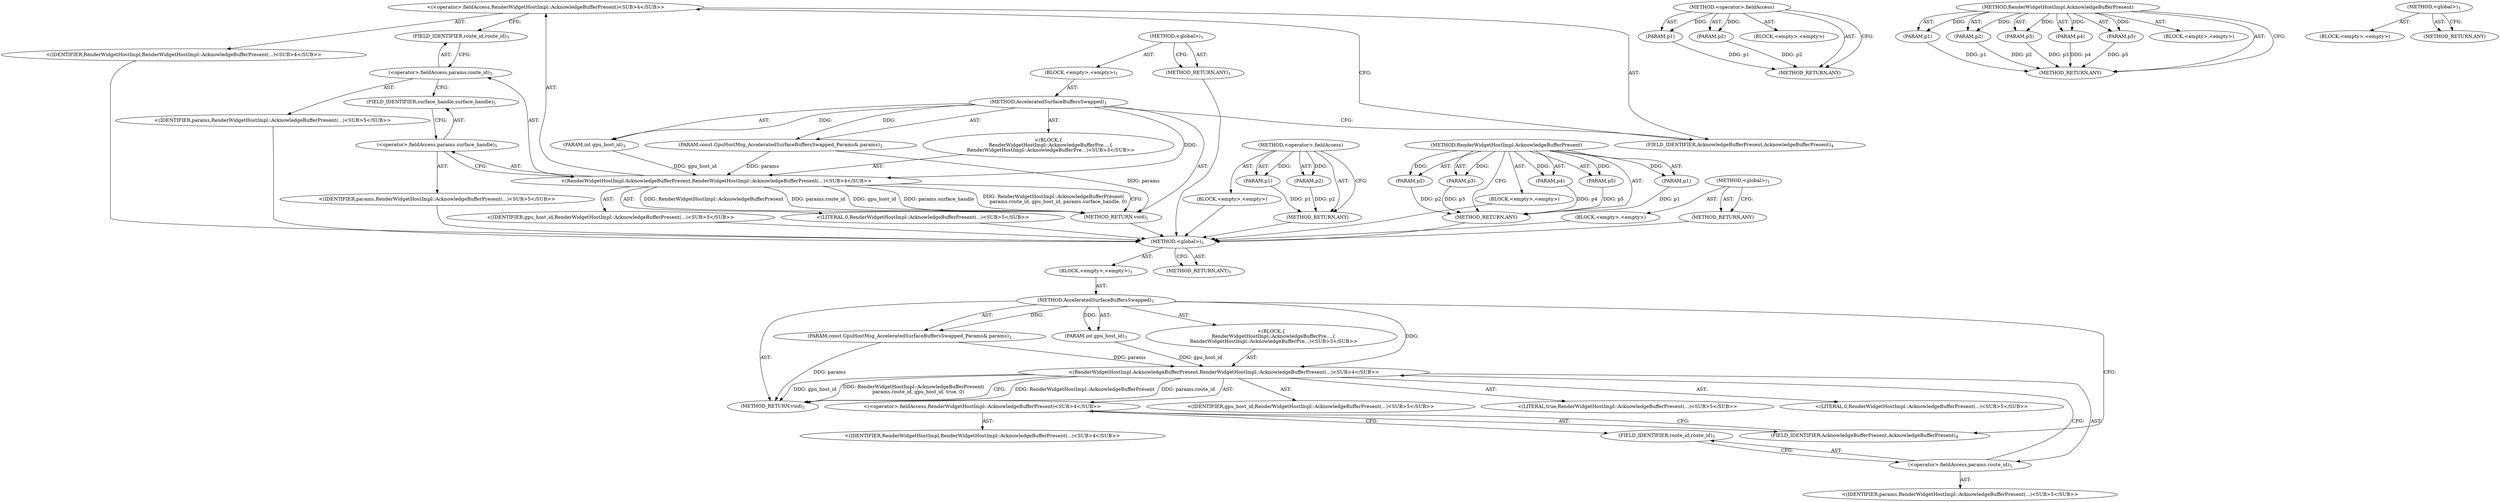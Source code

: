 digraph "&lt;global&gt;" {
vulnerable_6 [label=<(METHOD,&lt;global&gt;)<SUB>1</SUB>>];
vulnerable_7 [label=<(BLOCK,&lt;empty&gt;,&lt;empty&gt;)<SUB>1</SUB>>];
vulnerable_8 [label=<(METHOD,AcceleratedSurfaceBuffersSwapped)<SUB>1</SUB>>];
vulnerable_9 [label=<(PARAM,const GpuHostMsg_AcceleratedSurfaceBuffersSwapped_Params&amp; params)<SUB>2</SUB>>];
vulnerable_10 [label=<(PARAM,int gpu_host_id)<SUB>3</SUB>>];
vulnerable_11 [label="<(BLOCK,{
   RenderWidgetHostImpl::AcknowledgeBufferPre...,{
   RenderWidgetHostImpl::AcknowledgeBufferPre...)<SUB>3</SUB>>"];
vulnerable_12 [label="<(RenderWidgetHostImpl.AcknowledgeBufferPresent,RenderWidgetHostImpl::AcknowledgeBufferPresent(...)<SUB>4</SUB>>"];
vulnerable_13 [label="<(&lt;operator&gt;.fieldAccess,RenderWidgetHostImpl::AcknowledgeBufferPresent)<SUB>4</SUB>>"];
vulnerable_14 [label="<(IDENTIFIER,RenderWidgetHostImpl,RenderWidgetHostImpl::AcknowledgeBufferPresent(...)<SUB>4</SUB>>"];
vulnerable_15 [label=<(FIELD_IDENTIFIER,AcknowledgeBufferPresent,AcknowledgeBufferPresent)<SUB>4</SUB>>];
vulnerable_16 [label=<(&lt;operator&gt;.fieldAccess,params.route_id)<SUB>5</SUB>>];
vulnerable_17 [label="<(IDENTIFIER,params,RenderWidgetHostImpl::AcknowledgeBufferPresent(...)<SUB>5</SUB>>"];
vulnerable_18 [label=<(FIELD_IDENTIFIER,route_id,route_id)<SUB>5</SUB>>];
vulnerable_19 [label="<(IDENTIFIER,gpu_host_id,RenderWidgetHostImpl::AcknowledgeBufferPresent(...)<SUB>5</SUB>>"];
vulnerable_20 [label="<(LITERAL,true,RenderWidgetHostImpl::AcknowledgeBufferPresent(...)<SUB>5</SUB>>"];
vulnerable_21 [label="<(LITERAL,0,RenderWidgetHostImpl::AcknowledgeBufferPresent(...)<SUB>5</SUB>>"];
vulnerable_22 [label=<(METHOD_RETURN,void)<SUB>1</SUB>>];
vulnerable_24 [label=<(METHOD_RETURN,ANY)<SUB>1</SUB>>];
vulnerable_51 [label=<(METHOD,&lt;operator&gt;.fieldAccess)>];
vulnerable_52 [label=<(PARAM,p1)>];
vulnerable_53 [label=<(PARAM,p2)>];
vulnerable_54 [label=<(BLOCK,&lt;empty&gt;,&lt;empty&gt;)>];
vulnerable_55 [label=<(METHOD_RETURN,ANY)>];
vulnerable_43 [label=<(METHOD,RenderWidgetHostImpl.AcknowledgeBufferPresent)>];
vulnerable_44 [label=<(PARAM,p1)>];
vulnerable_45 [label=<(PARAM,p2)>];
vulnerable_46 [label=<(PARAM,p3)>];
vulnerable_47 [label=<(PARAM,p4)>];
vulnerable_48 [label=<(PARAM,p5)>];
vulnerable_49 [label=<(BLOCK,&lt;empty&gt;,&lt;empty&gt;)>];
vulnerable_50 [label=<(METHOD_RETURN,ANY)>];
vulnerable_37 [label=<(METHOD,&lt;global&gt;)<SUB>1</SUB>>];
vulnerable_38 [label=<(BLOCK,&lt;empty&gt;,&lt;empty&gt;)>];
vulnerable_39 [label=<(METHOD_RETURN,ANY)>];
fixed_6 [label=<(METHOD,&lt;global&gt;)<SUB>1</SUB>>];
fixed_7 [label=<(BLOCK,&lt;empty&gt;,&lt;empty&gt;)<SUB>1</SUB>>];
fixed_8 [label=<(METHOD,AcceleratedSurfaceBuffersSwapped)<SUB>1</SUB>>];
fixed_9 [label=<(PARAM,const GpuHostMsg_AcceleratedSurfaceBuffersSwapped_Params&amp; params)<SUB>2</SUB>>];
fixed_10 [label=<(PARAM,int gpu_host_id)<SUB>3</SUB>>];
fixed_11 [label="<(BLOCK,{
   RenderWidgetHostImpl::AcknowledgeBufferPre...,{
   RenderWidgetHostImpl::AcknowledgeBufferPre...)<SUB>3</SUB>>"];
fixed_12 [label="<(RenderWidgetHostImpl.AcknowledgeBufferPresent,RenderWidgetHostImpl::AcknowledgeBufferPresent(...)<SUB>4</SUB>>"];
fixed_13 [label="<(&lt;operator&gt;.fieldAccess,RenderWidgetHostImpl::AcknowledgeBufferPresent)<SUB>4</SUB>>"];
fixed_14 [label="<(IDENTIFIER,RenderWidgetHostImpl,RenderWidgetHostImpl::AcknowledgeBufferPresent(...)<SUB>4</SUB>>"];
fixed_15 [label=<(FIELD_IDENTIFIER,AcknowledgeBufferPresent,AcknowledgeBufferPresent)<SUB>4</SUB>>];
fixed_16 [label=<(&lt;operator&gt;.fieldAccess,params.route_id)<SUB>5</SUB>>];
fixed_17 [label="<(IDENTIFIER,params,RenderWidgetHostImpl::AcknowledgeBufferPresent(...)<SUB>5</SUB>>"];
fixed_18 [label=<(FIELD_IDENTIFIER,route_id,route_id)<SUB>5</SUB>>];
fixed_19 [label="<(IDENTIFIER,gpu_host_id,RenderWidgetHostImpl::AcknowledgeBufferPresent(...)<SUB>5</SUB>>"];
fixed_20 [label=<(&lt;operator&gt;.fieldAccess,params.surface_handle)<SUB>5</SUB>>];
fixed_21 [label="<(IDENTIFIER,params,RenderWidgetHostImpl::AcknowledgeBufferPresent(...)<SUB>5</SUB>>"];
fixed_22 [label=<(FIELD_IDENTIFIER,surface_handle,surface_handle)<SUB>5</SUB>>];
fixed_23 [label="<(LITERAL,0,RenderWidgetHostImpl::AcknowledgeBufferPresent(...)<SUB>5</SUB>>"];
fixed_24 [label=<(METHOD_RETURN,void)<SUB>1</SUB>>];
fixed_26 [label=<(METHOD_RETURN,ANY)<SUB>1</SUB>>];
fixed_51 [label=<(METHOD,&lt;operator&gt;.fieldAccess)>];
fixed_52 [label=<(PARAM,p1)>];
fixed_53 [label=<(PARAM,p2)>];
fixed_54 [label=<(BLOCK,&lt;empty&gt;,&lt;empty&gt;)>];
fixed_55 [label=<(METHOD_RETURN,ANY)>];
fixed_43 [label=<(METHOD,RenderWidgetHostImpl.AcknowledgeBufferPresent)>];
fixed_44 [label=<(PARAM,p1)>];
fixed_45 [label=<(PARAM,p2)>];
fixed_46 [label=<(PARAM,p3)>];
fixed_47 [label=<(PARAM,p4)>];
fixed_48 [label=<(PARAM,p5)>];
fixed_49 [label=<(BLOCK,&lt;empty&gt;,&lt;empty&gt;)>];
fixed_50 [label=<(METHOD_RETURN,ANY)>];
fixed_37 [label=<(METHOD,&lt;global&gt;)<SUB>1</SUB>>];
fixed_38 [label=<(BLOCK,&lt;empty&gt;,&lt;empty&gt;)>];
fixed_39 [label=<(METHOD_RETURN,ANY)>];
vulnerable_6 -> vulnerable_7  [key=0, label="AST: "];
vulnerable_6 -> vulnerable_24  [key=0, label="AST: "];
vulnerable_6 -> vulnerable_24  [key=1, label="CFG: "];
vulnerable_7 -> vulnerable_8  [key=0, label="AST: "];
vulnerable_8 -> vulnerable_9  [key=0, label="AST: "];
vulnerable_8 -> vulnerable_9  [key=1, label="DDG: "];
vulnerable_8 -> vulnerable_10  [key=0, label="AST: "];
vulnerable_8 -> vulnerable_10  [key=1, label="DDG: "];
vulnerable_8 -> vulnerable_11  [key=0, label="AST: "];
vulnerable_8 -> vulnerable_22  [key=0, label="AST: "];
vulnerable_8 -> vulnerable_15  [key=0, label="CFG: "];
vulnerable_8 -> vulnerable_12  [key=0, label="DDG: "];
vulnerable_9 -> vulnerable_22  [key=0, label="DDG: params"];
vulnerable_9 -> vulnerable_12  [key=0, label="DDG: params"];
vulnerable_10 -> vulnerable_12  [key=0, label="DDG: gpu_host_id"];
vulnerable_11 -> vulnerable_12  [key=0, label="AST: "];
vulnerable_12 -> vulnerable_13  [key=0, label="AST: "];
vulnerable_12 -> vulnerable_16  [key=0, label="AST: "];
vulnerable_12 -> vulnerable_19  [key=0, label="AST: "];
vulnerable_12 -> vulnerable_20  [key=0, label="AST: "];
vulnerable_12 -> vulnerable_21  [key=0, label="AST: "];
vulnerable_12 -> vulnerable_22  [key=0, label="CFG: "];
vulnerable_12 -> vulnerable_22  [key=1, label="DDG: RenderWidgetHostImpl::AcknowledgeBufferPresent"];
vulnerable_12 -> vulnerable_22  [key=2, label="DDG: params.route_id"];
vulnerable_12 -> vulnerable_22  [key=3, label="DDG: gpu_host_id"];
vulnerable_12 -> vulnerable_22  [key=4, label="DDG: RenderWidgetHostImpl::AcknowledgeBufferPresent(
      params.route_id, gpu_host_id, true, 0)"];
vulnerable_13 -> vulnerable_14  [key=0, label="AST: "];
vulnerable_13 -> vulnerable_15  [key=0, label="AST: "];
vulnerable_13 -> vulnerable_18  [key=0, label="CFG: "];
vulnerable_15 -> vulnerable_13  [key=0, label="CFG: "];
vulnerable_16 -> vulnerable_17  [key=0, label="AST: "];
vulnerable_16 -> vulnerable_18  [key=0, label="AST: "];
vulnerable_16 -> vulnerable_12  [key=0, label="CFG: "];
vulnerable_18 -> vulnerable_16  [key=0, label="CFG: "];
vulnerable_51 -> vulnerable_52  [key=0, label="AST: "];
vulnerable_51 -> vulnerable_52  [key=1, label="DDG: "];
vulnerable_51 -> vulnerable_54  [key=0, label="AST: "];
vulnerable_51 -> vulnerable_53  [key=0, label="AST: "];
vulnerable_51 -> vulnerable_53  [key=1, label="DDG: "];
vulnerable_51 -> vulnerable_55  [key=0, label="AST: "];
vulnerable_51 -> vulnerable_55  [key=1, label="CFG: "];
vulnerable_52 -> vulnerable_55  [key=0, label="DDG: p1"];
vulnerable_53 -> vulnerable_55  [key=0, label="DDG: p2"];
vulnerable_43 -> vulnerable_44  [key=0, label="AST: "];
vulnerable_43 -> vulnerable_44  [key=1, label="DDG: "];
vulnerable_43 -> vulnerable_49  [key=0, label="AST: "];
vulnerable_43 -> vulnerable_45  [key=0, label="AST: "];
vulnerable_43 -> vulnerable_45  [key=1, label="DDG: "];
vulnerable_43 -> vulnerable_50  [key=0, label="AST: "];
vulnerable_43 -> vulnerable_50  [key=1, label="CFG: "];
vulnerable_43 -> vulnerable_46  [key=0, label="AST: "];
vulnerable_43 -> vulnerable_46  [key=1, label="DDG: "];
vulnerable_43 -> vulnerable_47  [key=0, label="AST: "];
vulnerable_43 -> vulnerable_47  [key=1, label="DDG: "];
vulnerable_43 -> vulnerable_48  [key=0, label="AST: "];
vulnerable_43 -> vulnerable_48  [key=1, label="DDG: "];
vulnerable_44 -> vulnerable_50  [key=0, label="DDG: p1"];
vulnerable_45 -> vulnerable_50  [key=0, label="DDG: p2"];
vulnerable_46 -> vulnerable_50  [key=0, label="DDG: p3"];
vulnerable_47 -> vulnerable_50  [key=0, label="DDG: p4"];
vulnerable_48 -> vulnerable_50  [key=0, label="DDG: p5"];
vulnerable_37 -> vulnerable_38  [key=0, label="AST: "];
vulnerable_37 -> vulnerable_39  [key=0, label="AST: "];
vulnerable_37 -> vulnerable_39  [key=1, label="CFG: "];
fixed_6 -> fixed_7  [key=0, label="AST: "];
fixed_6 -> fixed_26  [key=0, label="AST: "];
fixed_6 -> fixed_26  [key=1, label="CFG: "];
fixed_7 -> fixed_8  [key=0, label="AST: "];
fixed_8 -> fixed_9  [key=0, label="AST: "];
fixed_8 -> fixed_9  [key=1, label="DDG: "];
fixed_8 -> fixed_10  [key=0, label="AST: "];
fixed_8 -> fixed_10  [key=1, label="DDG: "];
fixed_8 -> fixed_11  [key=0, label="AST: "];
fixed_8 -> fixed_24  [key=0, label="AST: "];
fixed_8 -> fixed_15  [key=0, label="CFG: "];
fixed_8 -> fixed_12  [key=0, label="DDG: "];
fixed_9 -> fixed_24  [key=0, label="DDG: params"];
fixed_9 -> fixed_12  [key=0, label="DDG: params"];
fixed_10 -> fixed_12  [key=0, label="DDG: gpu_host_id"];
fixed_11 -> fixed_12  [key=0, label="AST: "];
fixed_12 -> fixed_13  [key=0, label="AST: "];
fixed_12 -> fixed_16  [key=0, label="AST: "];
fixed_12 -> fixed_19  [key=0, label="AST: "];
fixed_12 -> fixed_20  [key=0, label="AST: "];
fixed_12 -> fixed_23  [key=0, label="AST: "];
fixed_12 -> fixed_24  [key=0, label="CFG: "];
fixed_12 -> fixed_24  [key=1, label="DDG: RenderWidgetHostImpl::AcknowledgeBufferPresent"];
fixed_12 -> fixed_24  [key=2, label="DDG: params.route_id"];
fixed_12 -> fixed_24  [key=3, label="DDG: gpu_host_id"];
fixed_12 -> fixed_24  [key=4, label="DDG: params.surface_handle"];
fixed_12 -> fixed_24  [key=5, label="DDG: RenderWidgetHostImpl::AcknowledgeBufferPresent(
      params.route_id, gpu_host_id, params.surface_handle, 0)"];
fixed_13 -> fixed_14  [key=0, label="AST: "];
fixed_13 -> fixed_15  [key=0, label="AST: "];
fixed_13 -> fixed_18  [key=0, label="CFG: "];
fixed_14 -> vulnerable_6  [key=0];
fixed_15 -> fixed_13  [key=0, label="CFG: "];
fixed_16 -> fixed_17  [key=0, label="AST: "];
fixed_16 -> fixed_18  [key=0, label="AST: "];
fixed_16 -> fixed_22  [key=0, label="CFG: "];
fixed_17 -> vulnerable_6  [key=0];
fixed_18 -> fixed_16  [key=0, label="CFG: "];
fixed_19 -> vulnerable_6  [key=0];
fixed_20 -> fixed_21  [key=0, label="AST: "];
fixed_20 -> fixed_22  [key=0, label="AST: "];
fixed_20 -> fixed_12  [key=0, label="CFG: "];
fixed_21 -> vulnerable_6  [key=0];
fixed_22 -> fixed_20  [key=0, label="CFG: "];
fixed_23 -> vulnerable_6  [key=0];
fixed_24 -> vulnerable_6  [key=0];
fixed_26 -> vulnerable_6  [key=0];
fixed_51 -> fixed_52  [key=0, label="AST: "];
fixed_51 -> fixed_52  [key=1, label="DDG: "];
fixed_51 -> fixed_54  [key=0, label="AST: "];
fixed_51 -> fixed_53  [key=0, label="AST: "];
fixed_51 -> fixed_53  [key=1, label="DDG: "];
fixed_51 -> fixed_55  [key=0, label="AST: "];
fixed_51 -> fixed_55  [key=1, label="CFG: "];
fixed_52 -> fixed_55  [key=0, label="DDG: p1"];
fixed_53 -> fixed_55  [key=0, label="DDG: p2"];
fixed_54 -> vulnerable_6  [key=0];
fixed_55 -> vulnerable_6  [key=0];
fixed_43 -> fixed_44  [key=0, label="AST: "];
fixed_43 -> fixed_44  [key=1, label="DDG: "];
fixed_43 -> fixed_49  [key=0, label="AST: "];
fixed_43 -> fixed_45  [key=0, label="AST: "];
fixed_43 -> fixed_45  [key=1, label="DDG: "];
fixed_43 -> fixed_50  [key=0, label="AST: "];
fixed_43 -> fixed_50  [key=1, label="CFG: "];
fixed_43 -> fixed_46  [key=0, label="AST: "];
fixed_43 -> fixed_46  [key=1, label="DDG: "];
fixed_43 -> fixed_47  [key=0, label="AST: "];
fixed_43 -> fixed_47  [key=1, label="DDG: "];
fixed_43 -> fixed_48  [key=0, label="AST: "];
fixed_43 -> fixed_48  [key=1, label="DDG: "];
fixed_44 -> fixed_50  [key=0, label="DDG: p1"];
fixed_45 -> fixed_50  [key=0, label="DDG: p2"];
fixed_46 -> fixed_50  [key=0, label="DDG: p3"];
fixed_47 -> fixed_50  [key=0, label="DDG: p4"];
fixed_48 -> fixed_50  [key=0, label="DDG: p5"];
fixed_49 -> vulnerable_6  [key=0];
fixed_50 -> vulnerable_6  [key=0];
fixed_37 -> fixed_38  [key=0, label="AST: "];
fixed_37 -> fixed_39  [key=0, label="AST: "];
fixed_37 -> fixed_39  [key=1, label="CFG: "];
fixed_38 -> vulnerable_6  [key=0];
fixed_39 -> vulnerable_6  [key=0];
}

